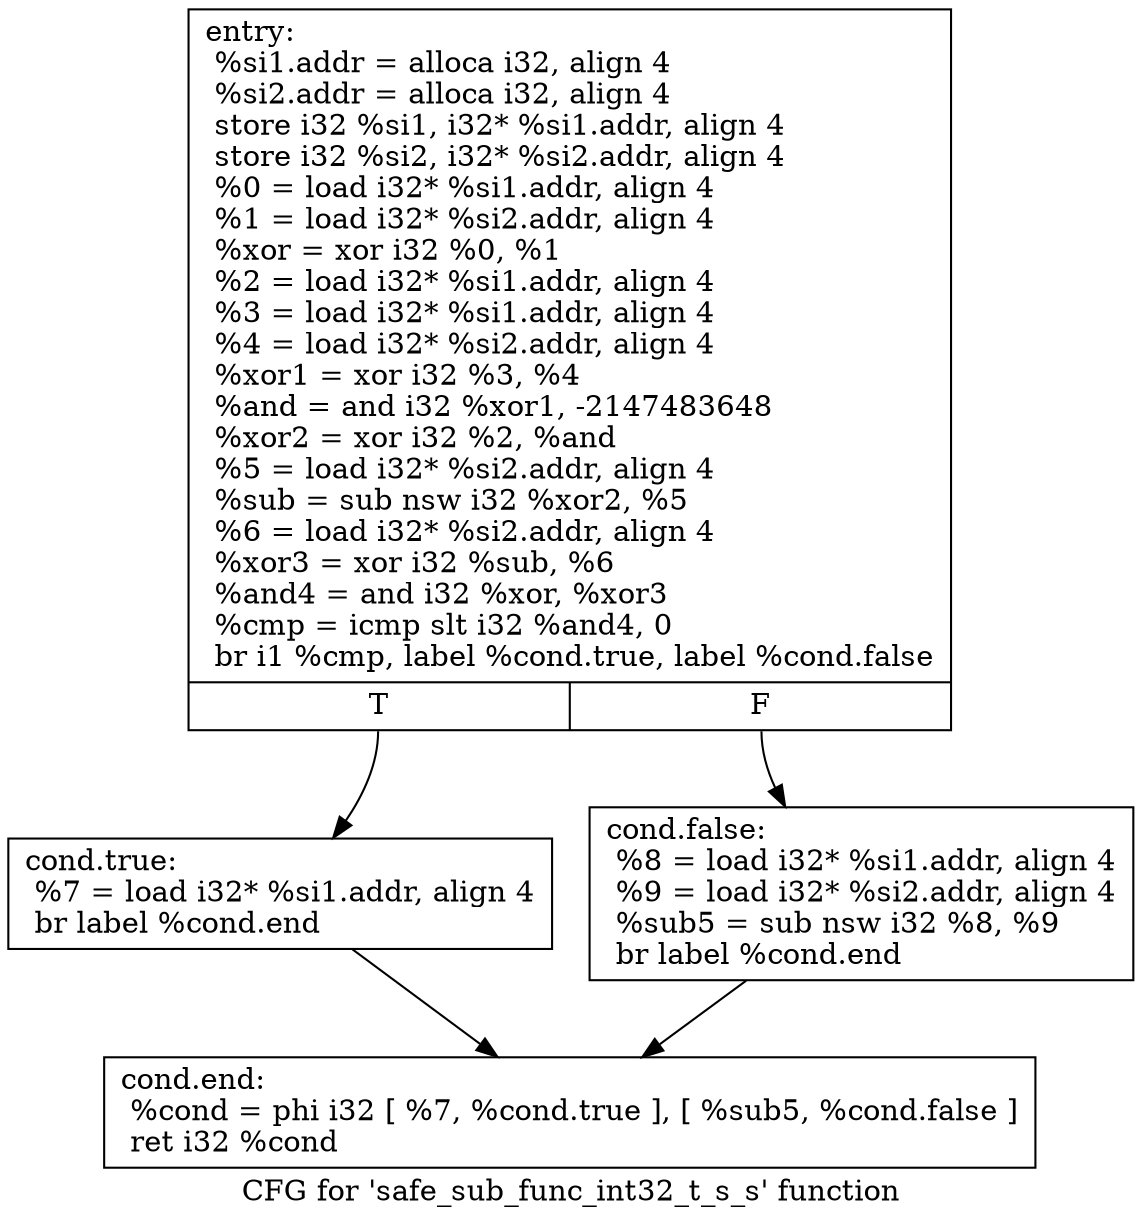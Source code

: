 digraph "CFG for 'safe_sub_func_int32_t_s_s' function" {
	label="CFG for 'safe_sub_func_int32_t_s_s' function";

	Node0xa44a550 [shape=record,label="{entry:\l  %si1.addr = alloca i32, align 4\l  %si2.addr = alloca i32, align 4\l  store i32 %si1, i32* %si1.addr, align 4\l  store i32 %si2, i32* %si2.addr, align 4\l  %0 = load i32* %si1.addr, align 4\l  %1 = load i32* %si2.addr, align 4\l  %xor = xor i32 %0, %1\l  %2 = load i32* %si1.addr, align 4\l  %3 = load i32* %si1.addr, align 4\l  %4 = load i32* %si2.addr, align 4\l  %xor1 = xor i32 %3, %4\l  %and = and i32 %xor1, -2147483648\l  %xor2 = xor i32 %2, %and\l  %5 = load i32* %si2.addr, align 4\l  %sub = sub nsw i32 %xor2, %5\l  %6 = load i32* %si2.addr, align 4\l  %xor3 = xor i32 %sub, %6\l  %and4 = and i32 %xor, %xor3\l  %cmp = icmp slt i32 %and4, 0\l  br i1 %cmp, label %cond.true, label %cond.false\l|{<s0>T|<s1>F}}"];
	Node0xa44a550:s0 -> Node0xa44a580;
	Node0xa44a550:s1 -> Node0xa44a5b0;
	Node0xa44a580 [shape=record,label="{cond.true:                                        \l  %7 = load i32* %si1.addr, align 4\l  br label %cond.end\l}"];
	Node0xa44a580 -> Node0xa44a5e0;
	Node0xa44a5b0 [shape=record,label="{cond.false:                                       \l  %8 = load i32* %si1.addr, align 4\l  %9 = load i32* %si2.addr, align 4\l  %sub5 = sub nsw i32 %8, %9\l  br label %cond.end\l}"];
	Node0xa44a5b0 -> Node0xa44a5e0;
	Node0xa44a5e0 [shape=record,label="{cond.end:                                         \l  %cond = phi i32 [ %7, %cond.true ], [ %sub5, %cond.false ]\l  ret i32 %cond\l}"];
}
